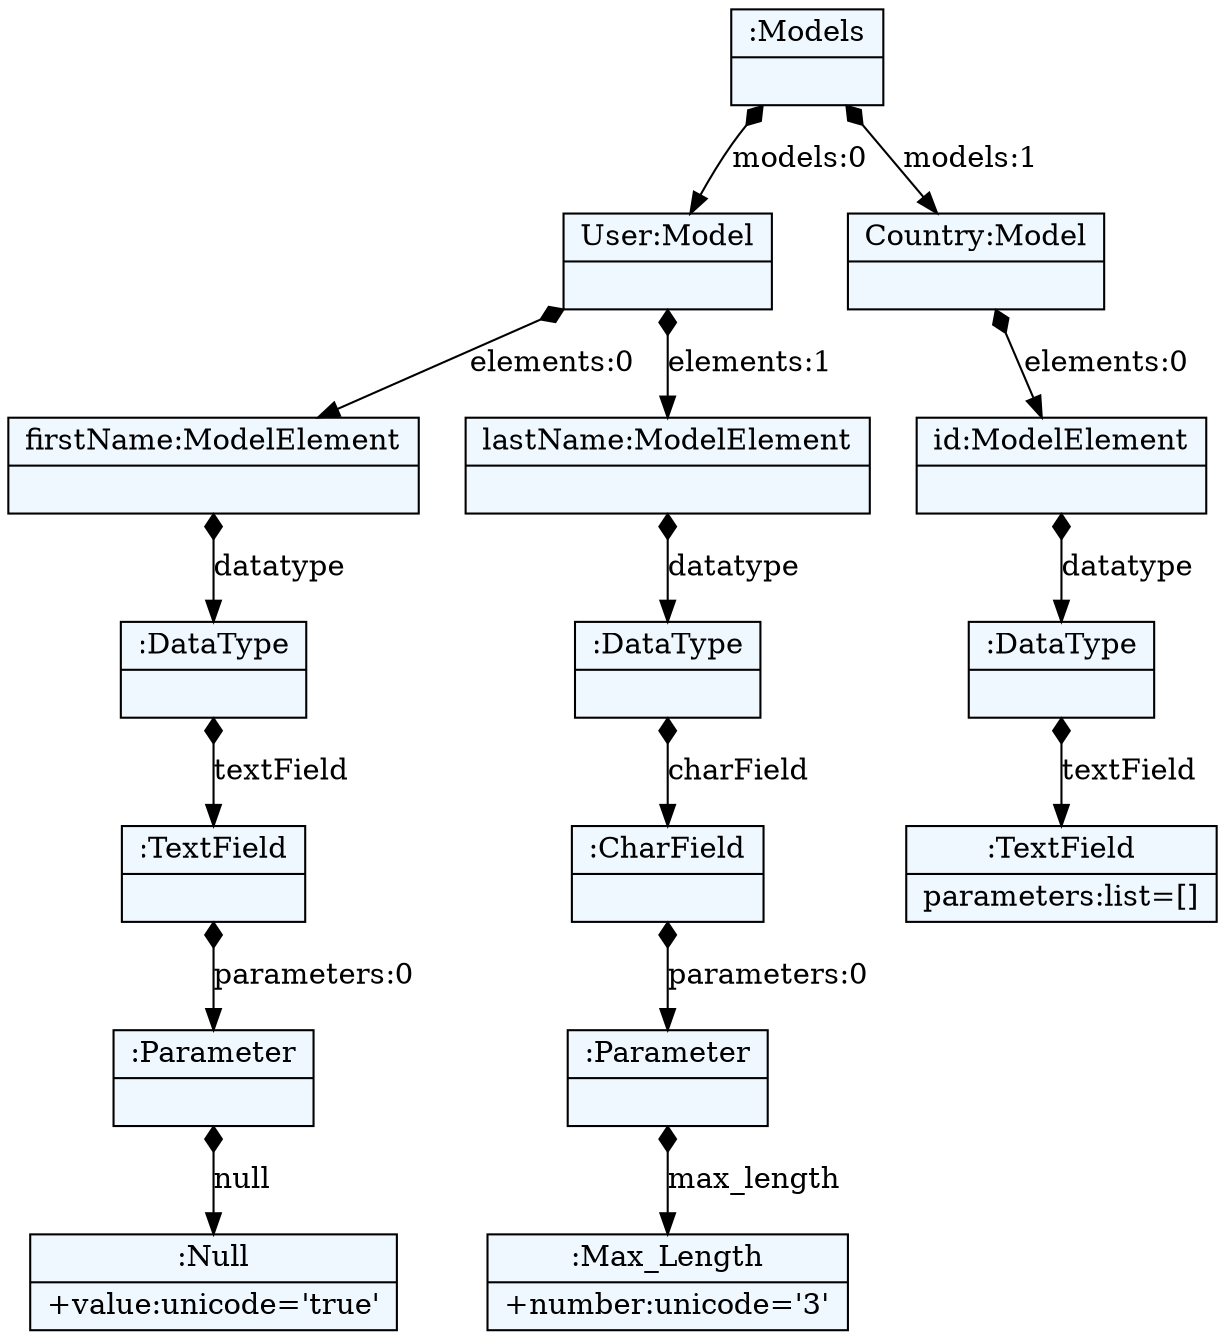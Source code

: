 
    digraph xtext {
    fontname = "Bitstream Vera Sans"
    fontsize = 8
    node[
        shape=record,
        style=filled,
        fillcolor=aliceblue
    ]
    nodesep = 0.3
    edge[dir=black,arrowtail=empty]


52655664 -> 52657456 [label="models:0" arrowtail=diamond dir=both]
52657456 -> 53857104 [label="elements:0" arrowtail=diamond dir=both]
53857104 -> 54039728 [label="datatype" arrowtail=diamond dir=both]
54039728 -> 54039888 [label="textField" arrowtail=diamond dir=both]
54039888 -> 54040016 [label="parameters:0" arrowtail=diamond dir=both]
54040016 -> 54040176 [label="null" arrowtail=diamond dir=both]
54040176[label="{:Null|+value:unicode='true'\l}"]
54040016[label="{:Parameter|}"]
54039888[label="{:TextField|}"]
54039728[label="{:DataType|}"]
53857104[label="{firstName:ModelElement|}"]
52657456 -> 54039760 [label="elements:1" arrowtail=diamond dir=both]
54039760 -> 54039984 [label="datatype" arrowtail=diamond dir=both]
54039984 -> 54040304 [label="charField" arrowtail=diamond dir=both]
54040304 -> 54040400 [label="parameters:0" arrowtail=diamond dir=both]
54040400 -> 54040496 [label="max_length" arrowtail=diamond dir=both]
54040496[label="{:Max_Length|+number:unicode='3'\l}"]
54040400[label="{:Parameter|}"]
54040304[label="{:CharField|}"]
54039984[label="{:DataType|}"]
54039760[label="{lastName:ModelElement|}"]
52657456[label="{User:Model|}"]
52655664 -> 52686096 [label="models:1" arrowtail=diamond dir=both]
52686096 -> 54040336 [label="elements:0" arrowtail=diamond dir=both]
54040336 -> 54040528 [label="datatype" arrowtail=diamond dir=both]
54040528 -> 54040624 [label="textField" arrowtail=diamond dir=both]
54040624[label="{:TextField|parameters:list=[]\l}"]
54040528[label="{:DataType|}"]
54040336[label="{id:ModelElement|}"]
52686096[label="{Country:Model|}"]
52655664[label="{:Models|}"]

}
